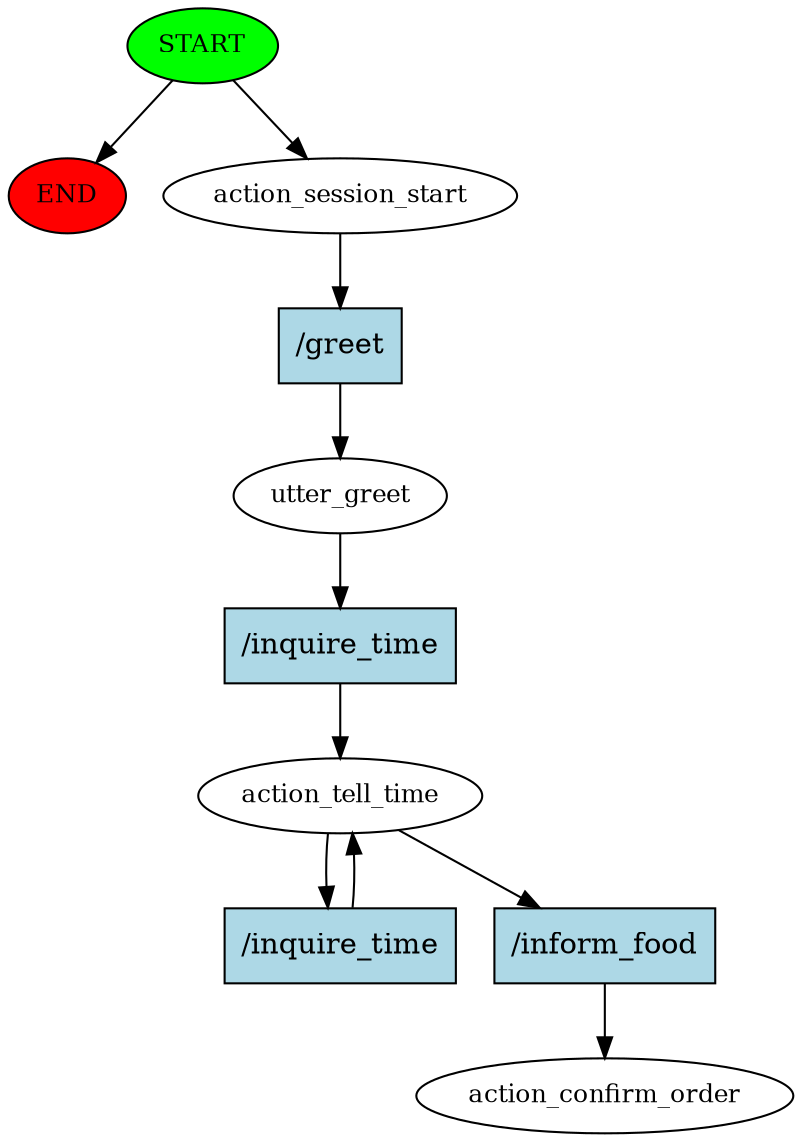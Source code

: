 digraph  {
0 [class="start active", fillcolor=green, fontsize=12, label=START, style=filled];
"-1" [class=end, fillcolor=red, fontsize=12, label=END, style=filled];
1 [class=active, fontsize=12, label=action_session_start];
2 [class=active, fontsize=12, label=utter_greet];
3 [class=active, fontsize=12, label=action_tell_time];
6 [class="dashed active", fontsize=12, label=action_confirm_order];
7 [class="intent active", fillcolor=lightblue, label="/greet", shape=rect, style=filled];
8 [class="intent active", fillcolor=lightblue, label="/inquire_time", shape=rect, style=filled];
9 [class="intent active", fillcolor=lightblue, label="/inquire_time", shape=rect, style=filled];
10 [class="intent active", fillcolor=lightblue, label="/inform_food", shape=rect, style=filled];
0 -> "-1"  [class="", key=NONE, label=""];
0 -> 1  [class=active, key=NONE, label=""];
1 -> 7  [class=active, key=0];
2 -> 8  [class=active, key=0];
3 -> 9  [class=active, key=0];
3 -> 10  [class=active, key=0];
7 -> 2  [class=active, key=0];
8 -> 3  [class=active, key=0];
9 -> 3  [class=active, key=0];
10 -> 6  [class=active, key=0];
}
